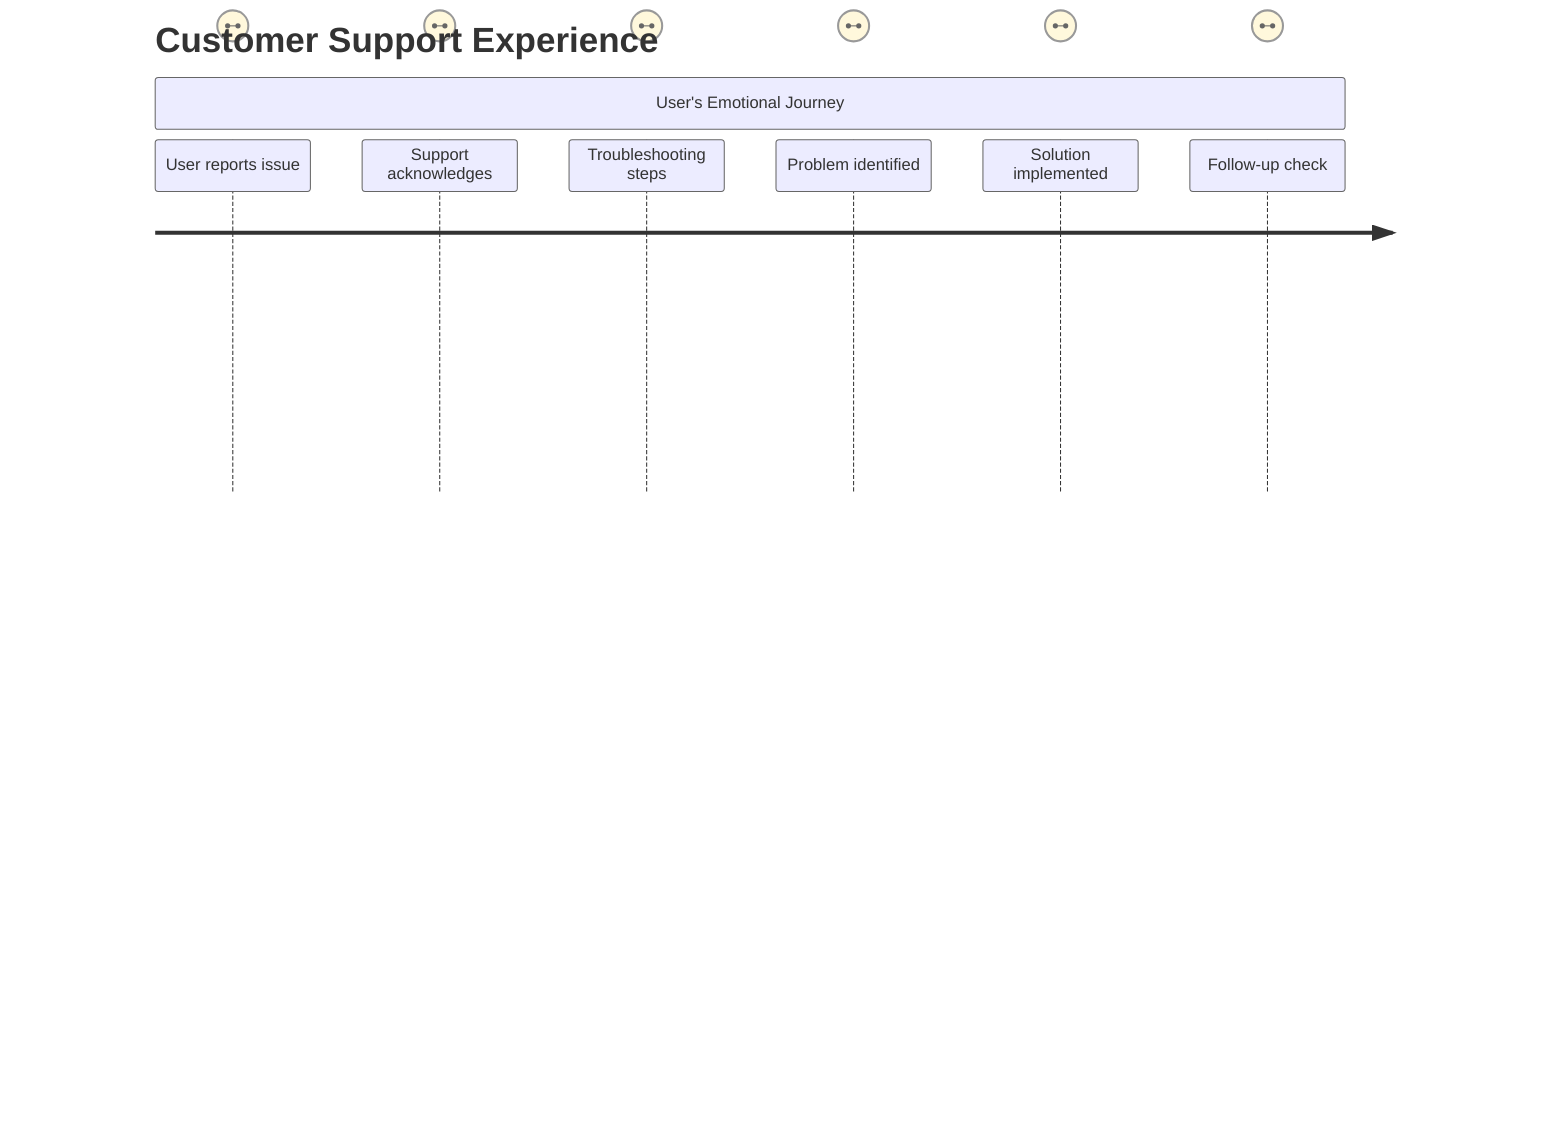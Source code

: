 journey
    title Customer Support Experience
    section User's Emotional Journey
      User reports issue: frustrated
      Support acknowledges: neutral
      Troubleshooting steps: hopeful
      Problem identified: relieved
      Solution implemented: satisfied
      Follow-up check: delighted